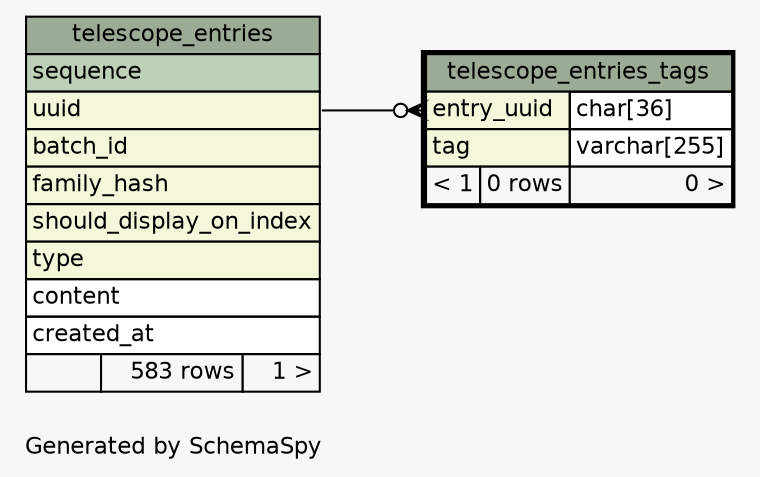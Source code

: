 // dot 2.40.1 on Linux 5.0.0-23-generic
// SchemaSpy rev 590
digraph "oneDegreeRelationshipsDiagram" {
  graph [
    rankdir="RL"
    bgcolor="#f7f7f7"
    label="\nGenerated by SchemaSpy"
    labeljust="l"
    nodesep="0.18"
    ranksep="0.46"
    fontname="Helvetica"
    fontsize="11"
  ];
  node [
    fontname="Helvetica"
    fontsize="11"
    shape="plaintext"
  ];
  edge [
    arrowsize="0.8"
  ];
  "telescope_entries_tags":"entry_uuid":w -> "telescope_entries":"uuid":e [arrowhead=none dir=back arrowtail=crowodot];
  "telescope_entries" [
    label=<
    <TABLE BORDER="0" CELLBORDER="1" CELLSPACING="0" BGCOLOR="#ffffff">
      <TR><TD COLSPAN="3" BGCOLOR="#9bab96" ALIGN="CENTER">telescope_entries</TD></TR>
      <TR><TD PORT="sequence" COLSPAN="3" BGCOLOR="#bed1b8" ALIGN="LEFT">sequence</TD></TR>
      <TR><TD PORT="uuid" COLSPAN="3" BGCOLOR="#f4f7da" ALIGN="LEFT">uuid</TD></TR>
      <TR><TD PORT="batch_id" COLSPAN="3" BGCOLOR="#f4f7da" ALIGN="LEFT">batch_id</TD></TR>
      <TR><TD PORT="family_hash" COLSPAN="3" BGCOLOR="#f4f7da" ALIGN="LEFT">family_hash</TD></TR>
      <TR><TD PORT="should_display_on_index" COLSPAN="3" BGCOLOR="#f4f7da" ALIGN="LEFT">should_display_on_index</TD></TR>
      <TR><TD PORT="type" COLSPAN="3" BGCOLOR="#f4f7da" ALIGN="LEFT">type</TD></TR>
      <TR><TD PORT="content" COLSPAN="3" ALIGN="LEFT">content</TD></TR>
      <TR><TD PORT="created_at" COLSPAN="3" ALIGN="LEFT">created_at</TD></TR>
      <TR><TD ALIGN="LEFT" BGCOLOR="#f7f7f7">  </TD><TD ALIGN="RIGHT" BGCOLOR="#f7f7f7">583 rows</TD><TD ALIGN="RIGHT" BGCOLOR="#f7f7f7">1 &gt;</TD></TR>
    </TABLE>>
    URL="telescope_entries.html"
    tooltip="telescope_entries"
  ];
  "telescope_entries_tags" [
    label=<
    <TABLE BORDER="2" CELLBORDER="1" CELLSPACING="0" BGCOLOR="#ffffff">
      <TR><TD COLSPAN="3" BGCOLOR="#9bab96" ALIGN="CENTER">telescope_entries_tags</TD></TR>
      <TR><TD PORT="entry_uuid" COLSPAN="2" BGCOLOR="#f4f7da" ALIGN="LEFT">entry_uuid</TD><TD PORT="entry_uuid.type" ALIGN="LEFT">char[36]</TD></TR>
      <TR><TD PORT="tag" COLSPAN="2" BGCOLOR="#f4f7da" ALIGN="LEFT">tag</TD><TD PORT="tag.type" ALIGN="LEFT">varchar[255]</TD></TR>
      <TR><TD ALIGN="LEFT" BGCOLOR="#f7f7f7">&lt; 1</TD><TD ALIGN="RIGHT" BGCOLOR="#f7f7f7">0 rows</TD><TD ALIGN="RIGHT" BGCOLOR="#f7f7f7">0 &gt;</TD></TR>
    </TABLE>>
    URL="telescope_entries_tags.html"
    tooltip="telescope_entries_tags"
  ];
}
